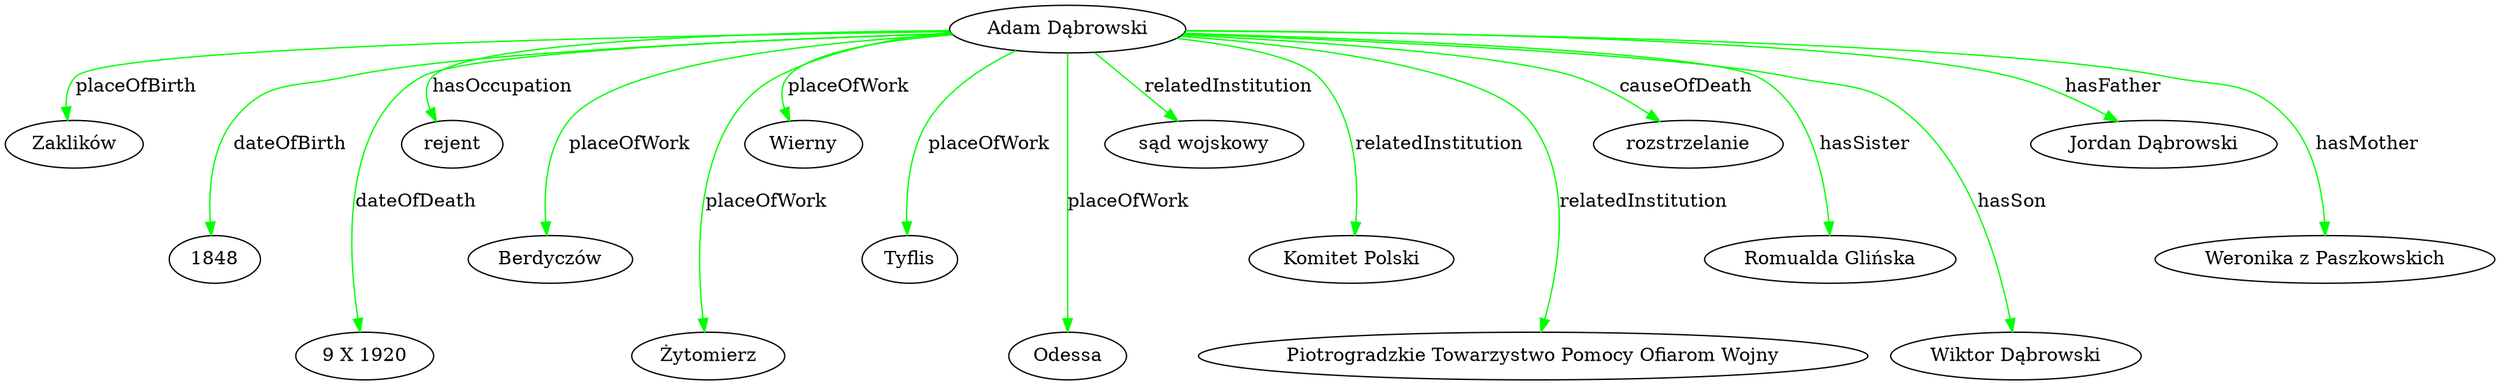 digraph {
	"Adam Dąbrowski"	[color=black,
		label="Adam Dąbrowski"];
	"Adam Dąbrowski" -> Zaklików	[color=green,
		label=placeOfBirth,
		minlen=1];
	"Adam Dąbrowski" -> 1848	[color=green,
		label=dateOfBirth,
		minlen=2];
	"Adam Dąbrowski" -> "9 X 1920"	[color=green,
		label=dateOfDeath,
		minlen=3];
	"Adam Dąbrowski" -> rejent	[color=green,
		label=hasOccupation,
		minlen=1];
	"Adam Dąbrowski" -> Berdyczów	[color=green,
		label=placeOfWork,
		minlen=2];
	"Adam Dąbrowski" -> Żytomierz	[color=green,
		label=placeOfWork,
		minlen=3];
	"Adam Dąbrowski" -> Wierny	[color=green,
		label=placeOfWork,
		minlen=1];
	"Adam Dąbrowski" -> Tyflis	[color=green,
		label=placeOfWork,
		minlen=2];
	"Adam Dąbrowski" -> Odessa	[color=green,
		label=placeOfWork,
		minlen=3];
	"Adam Dąbrowski" -> "sąd wojskowy"	[color=green,
		label=relatedInstitution,
		minlen=1];
	"Adam Dąbrowski" -> "Komitet Polski"	[color=green,
		label=relatedInstitution,
		minlen=2];
	"Adam Dąbrowski" -> "Piotrogradzkie Towarzystwo Pomocy Ofiarom Wojny"	[color=green,
		label=relatedInstitution,
		minlen=3];
	"Adam Dąbrowski" -> rozstrzelanie	[color=green,
		label=causeOfDeath,
		minlen=1];
	"Adam Dąbrowski" -> "Romualda Glińska"	[color=green,
		label=hasSister,
		minlen=2];
	"Adam Dąbrowski" -> "Wiktor Dąbrowski"	[color=green,
		label=hasSon,
		minlen=3];
	"Adam Dąbrowski" -> "Jordan Dąbrowski"	[color=green,
		label=hasFather,
		minlen=1];
	"Adam Dąbrowski" -> "Weronika z Paszkowskich"	[color=green,
		label=hasMother,
		minlen=2];
}
